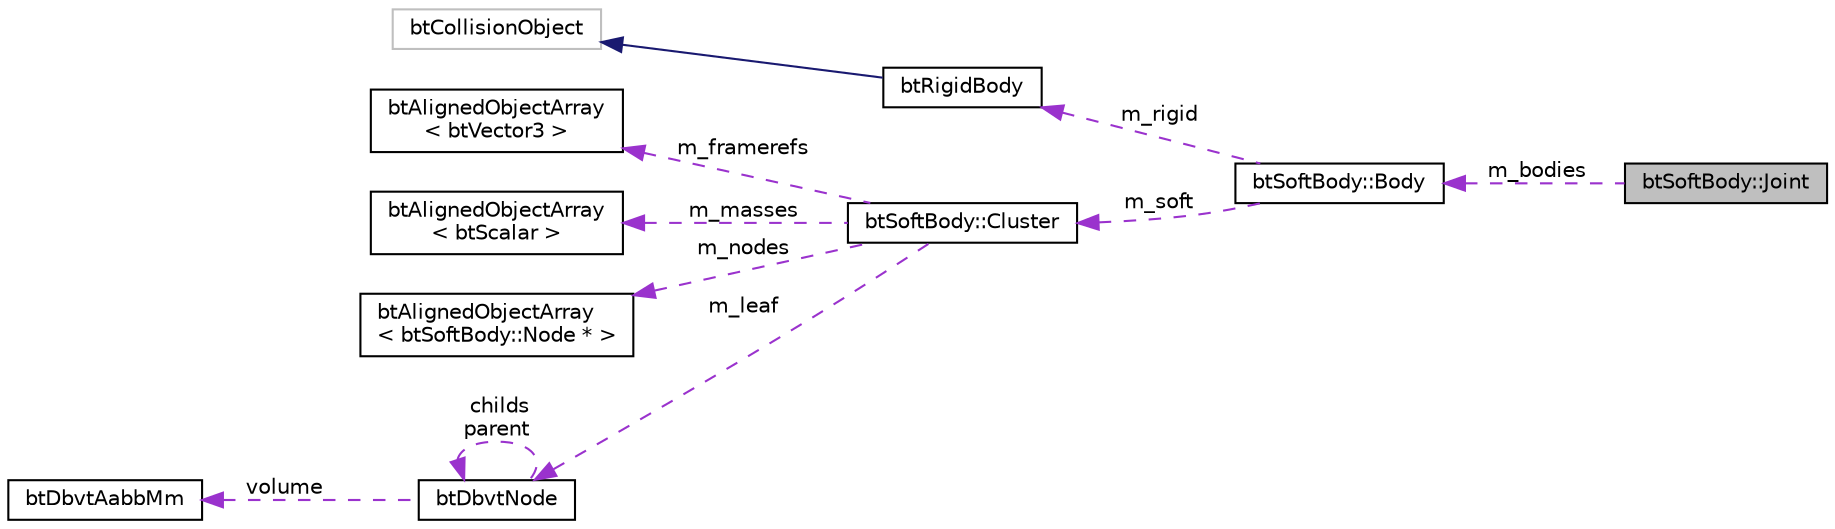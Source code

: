 digraph "btSoftBody::Joint"
{
  edge [fontname="Helvetica",fontsize="10",labelfontname="Helvetica",labelfontsize="10"];
  node [fontname="Helvetica",fontsize="10",shape=record];
  rankdir="LR";
  Node1 [label="btSoftBody::Joint",height=0.2,width=0.4,color="black", fillcolor="grey75", style="filled", fontcolor="black"];
  Node2 -> Node1 [dir="back",color="darkorchid3",fontsize="10",style="dashed",label=" m_bodies" ,fontname="Helvetica"];
  Node2 [label="btSoftBody::Body",height=0.2,width=0.4,color="black", fillcolor="white", style="filled",URL="$structbt_soft_body_1_1_body.html"];
  Node3 -> Node2 [dir="back",color="darkorchid3",fontsize="10",style="dashed",label=" m_rigid" ,fontname="Helvetica"];
  Node3 [label="btRigidBody",height=0.2,width=0.4,color="black", fillcolor="white", style="filled",URL="$classbt_rigid_body.html"];
  Node4 -> Node3 [dir="back",color="midnightblue",fontsize="10",style="solid",fontname="Helvetica"];
  Node4 [label="btCollisionObject",height=0.2,width=0.4,color="grey75", fillcolor="white", style="filled"];
  Node5 -> Node2 [dir="back",color="darkorchid3",fontsize="10",style="dashed",label=" m_soft" ,fontname="Helvetica"];
  Node5 [label="btSoftBody::Cluster",height=0.2,width=0.4,color="black", fillcolor="white", style="filled",URL="$structbt_soft_body_1_1_cluster.html"];
  Node6 -> Node5 [dir="back",color="darkorchid3",fontsize="10",style="dashed",label=" m_framerefs" ,fontname="Helvetica"];
  Node6 [label="btAlignedObjectArray\l\< btVector3 \>",height=0.2,width=0.4,color="black", fillcolor="white", style="filled",URL="$classbt_aligned_object_array.html"];
  Node7 -> Node5 [dir="back",color="darkorchid3",fontsize="10",style="dashed",label=" m_masses" ,fontname="Helvetica"];
  Node7 [label="btAlignedObjectArray\l\< btScalar \>",height=0.2,width=0.4,color="black", fillcolor="white", style="filled",URL="$classbt_aligned_object_array.html"];
  Node8 -> Node5 [dir="back",color="darkorchid3",fontsize="10",style="dashed",label=" m_nodes" ,fontname="Helvetica"];
  Node8 [label="btAlignedObjectArray\l\< btSoftBody::Node * \>",height=0.2,width=0.4,color="black", fillcolor="white", style="filled",URL="$classbt_aligned_object_array.html"];
  Node9 -> Node5 [dir="back",color="darkorchid3",fontsize="10",style="dashed",label=" m_leaf" ,fontname="Helvetica"];
  Node9 [label="btDbvtNode",height=0.2,width=0.4,color="black", fillcolor="white", style="filled",URL="$structbt_dbvt_node.html"];
  Node10 -> Node9 [dir="back",color="darkorchid3",fontsize="10",style="dashed",label=" volume" ,fontname="Helvetica"];
  Node10 [label="btDbvtAabbMm",height=0.2,width=0.4,color="black", fillcolor="white", style="filled",URL="$structbt_dbvt_aabb_mm.html"];
  Node9 -> Node9 [dir="back",color="darkorchid3",fontsize="10",style="dashed",label=" childs\nparent" ,fontname="Helvetica"];
}
